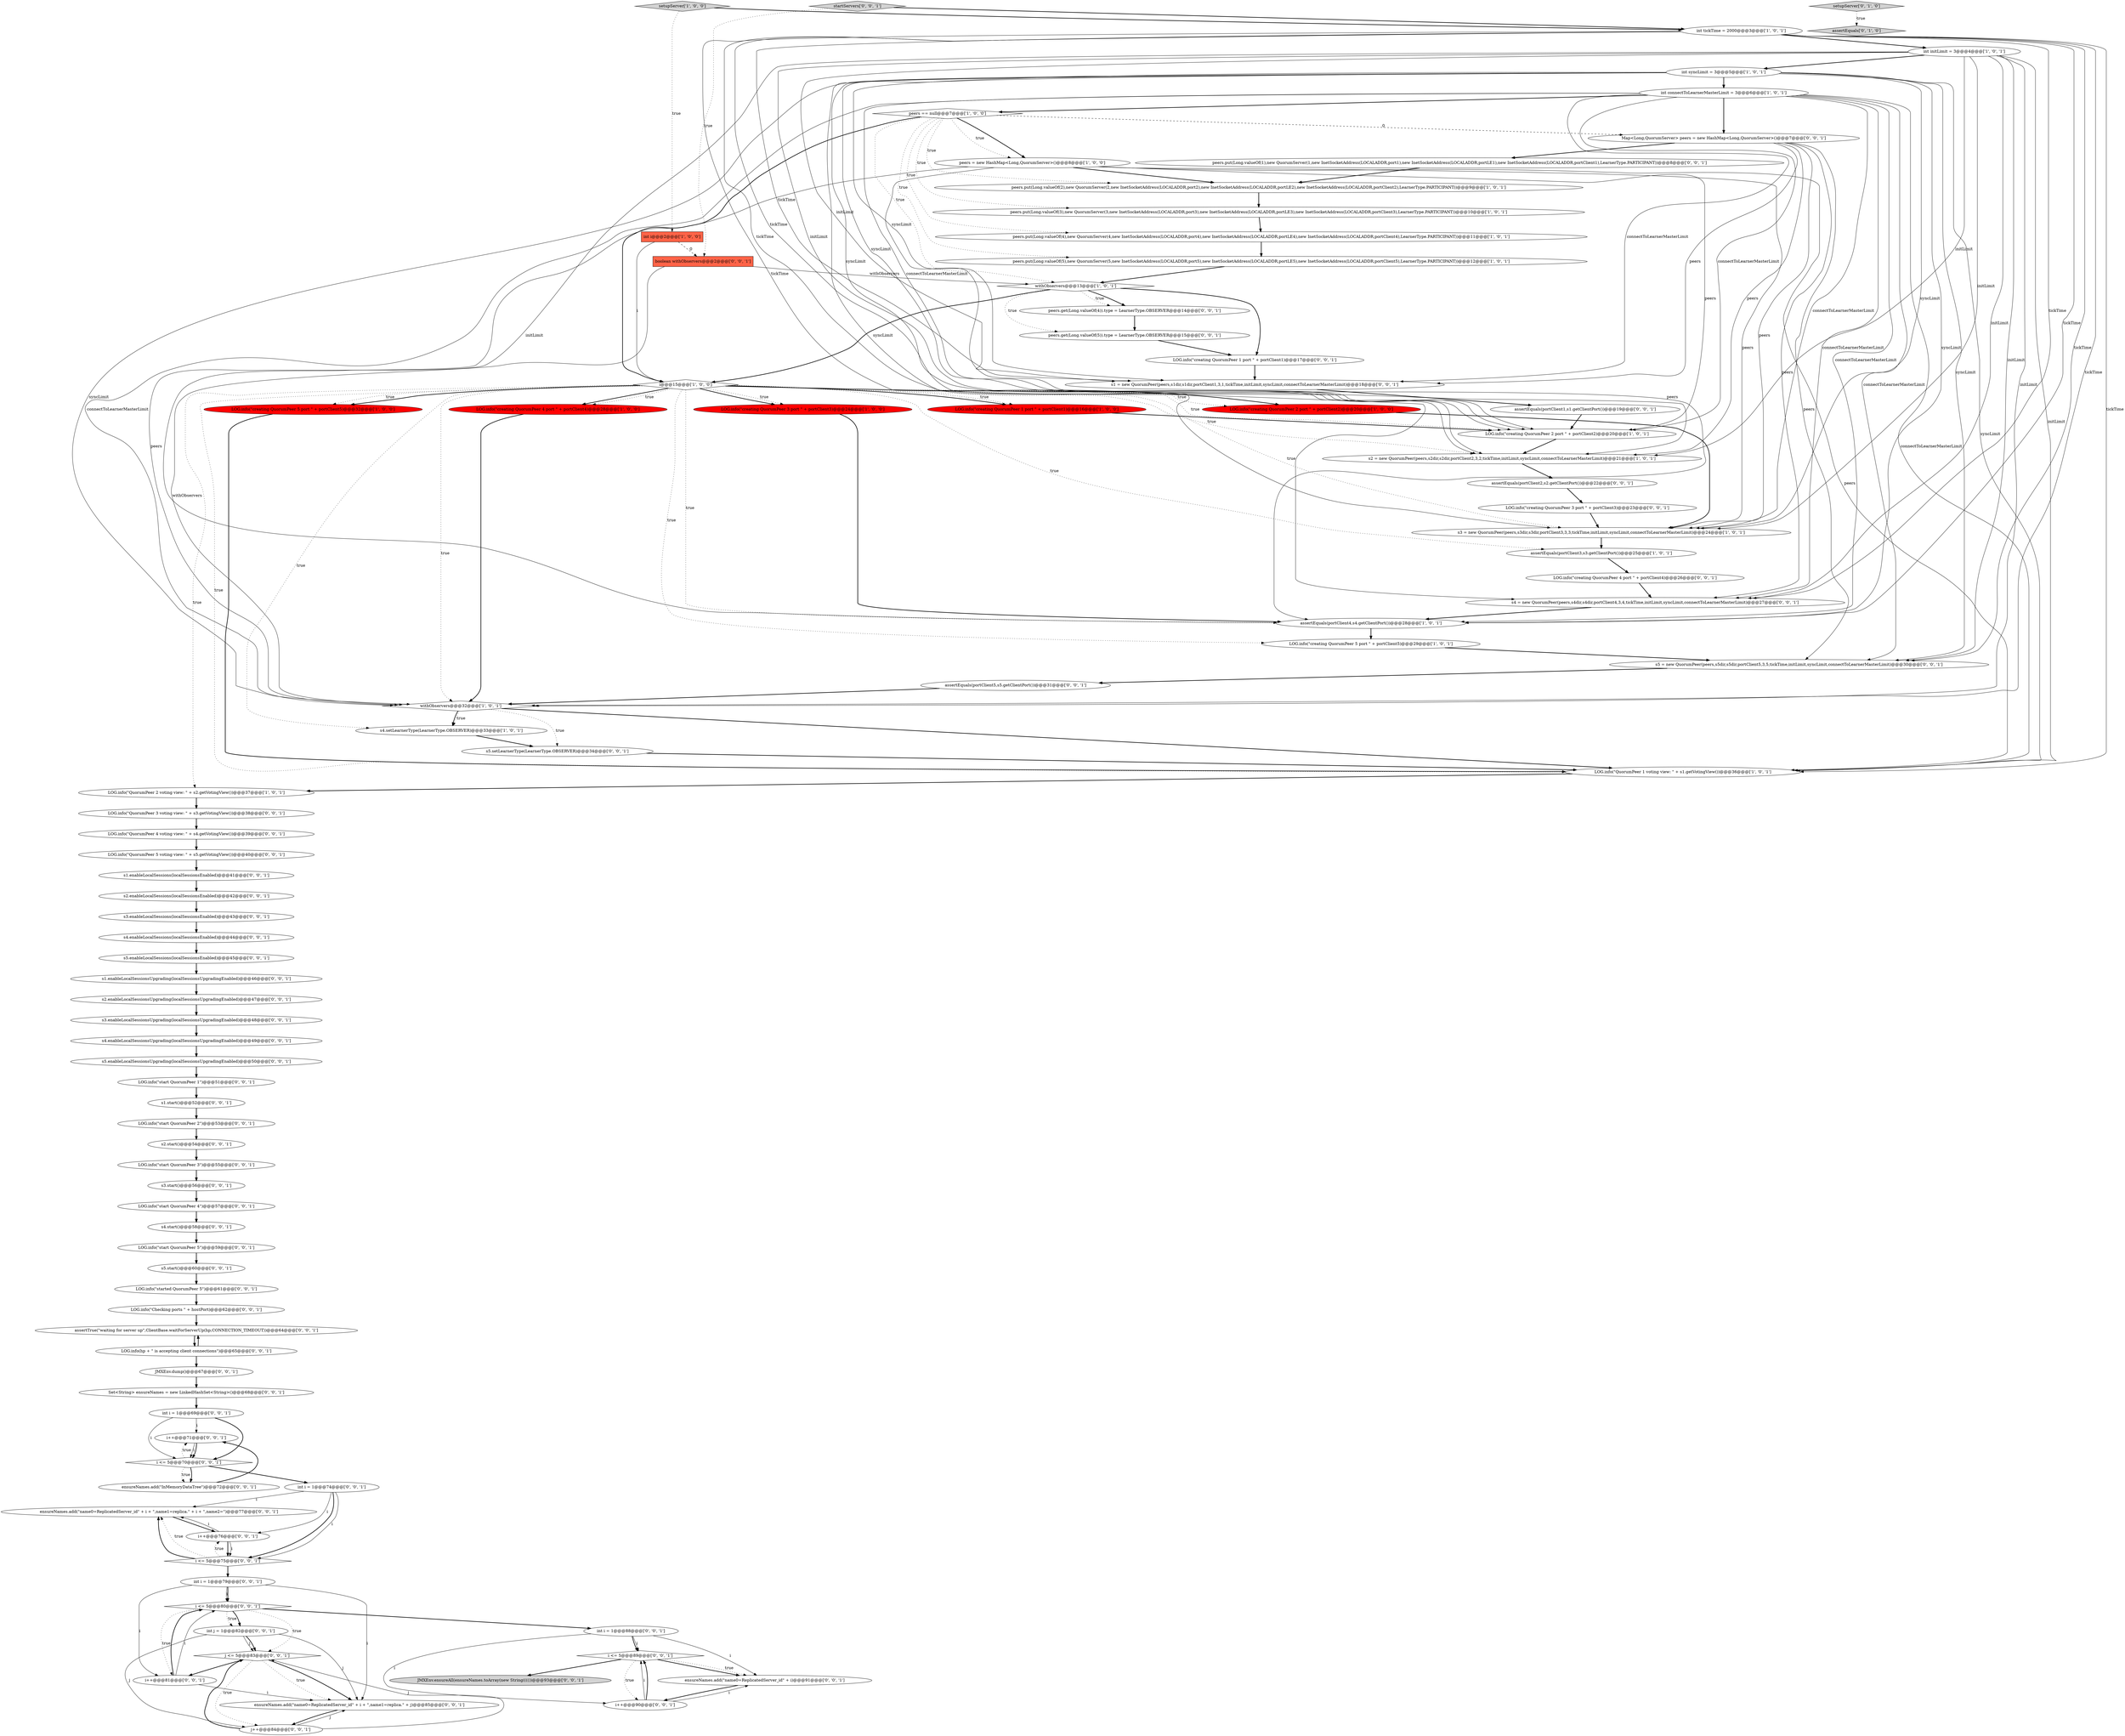 digraph {
80 [style = filled, label = "LOG.info(\"start QuorumPeer 1\")@@@51@@@['0', '0', '1']", fillcolor = white, shape = ellipse image = "AAA0AAABBB3BBB"];
6 [style = filled, label = "LOG.info(\"creating QuorumPeer 2 port \" + portClient2)@@@20@@@['1', '0', '0']", fillcolor = red, shape = ellipse image = "AAA1AAABBB1BBB"];
85 [style = filled, label = "s5.enableLocalSessionsUpgrading(localSessionsUpgradingEnabled)@@@50@@@['0', '0', '1']", fillcolor = white, shape = ellipse image = "AAA0AAABBB3BBB"];
30 [style = filled, label = "setupServer['0', '1', '0']", fillcolor = lightgray, shape = diamond image = "AAA0AAABBB2BBB"];
39 [style = filled, label = "assertEquals(portClient5,s5.getClientPort())@@@31@@@['0', '0', '1']", fillcolor = white, shape = ellipse image = "AAA0AAABBB3BBB"];
83 [style = filled, label = "JMXEnv.ensureAll(ensureNames.toArray(new String(((())@@@93@@@['0', '0', '1']", fillcolor = lightgray, shape = ellipse image = "AAA0AAABBB3BBB"];
52 [style = filled, label = "int i = 1@@@69@@@['0', '0', '1']", fillcolor = white, shape = ellipse image = "AAA0AAABBB3BBB"];
93 [style = filled, label = "j <= 5@@@83@@@['0', '0', '1']", fillcolor = white, shape = diamond image = "AAA0AAABBB3BBB"];
72 [style = filled, label = "peers.get(Long.valueOf(5)).type = LearnerType.OBSERVER@@@15@@@['0', '0', '1']", fillcolor = white, shape = ellipse image = "AAA0AAABBB3BBB"];
95 [style = filled, label = "i <= 5@@@89@@@['0', '0', '1']", fillcolor = white, shape = diamond image = "AAA0AAABBB3BBB"];
73 [style = filled, label = "LOG.info(\"creating QuorumPeer 3 port \" + portClient3)@@@23@@@['0', '0', '1']", fillcolor = white, shape = ellipse image = "AAA0AAABBB3BBB"];
57 [style = filled, label = "LOG.info(hp + \" is accepting client connections\")@@@65@@@['0', '0', '1']", fillcolor = white, shape = ellipse image = "AAA0AAABBB3BBB"];
40 [style = filled, label = "peers.get(Long.valueOf(4)).type = LearnerType.OBSERVER@@@14@@@['0', '0', '1']", fillcolor = white, shape = ellipse image = "AAA0AAABBB3BBB"];
51 [style = filled, label = "i <= 5@@@80@@@['0', '0', '1']", fillcolor = white, shape = diamond image = "AAA0AAABBB3BBB"];
8 [style = filled, label = "int initLimit = 3@@@4@@@['1', '0', '1']", fillcolor = white, shape = ellipse image = "AAA0AAABBB1BBB"];
78 [style = filled, label = "s4.enableLocalSessionsUpgrading(localSessionsUpgradingEnabled)@@@49@@@['0', '0', '1']", fillcolor = white, shape = ellipse image = "AAA0AAABBB3BBB"];
70 [style = filled, label = "i++@@@71@@@['0', '0', '1']", fillcolor = white, shape = ellipse image = "AAA0AAABBB3BBB"];
54 [style = filled, label = "LOG.info(\"QuorumPeer 5 voting view: \" + s5.getVotingView())@@@40@@@['0', '0', '1']", fillcolor = white, shape = ellipse image = "AAA0AAABBB3BBB"];
67 [style = filled, label = "LOG.info(\"start QuorumPeer 3\")@@@55@@@['0', '0', '1']", fillcolor = white, shape = ellipse image = "AAA0AAABBB3BBB"];
88 [style = filled, label = "s3.enableLocalSessions(localSessionsEnabled)@@@43@@@['0', '0', '1']", fillcolor = white, shape = ellipse image = "AAA0AAABBB3BBB"];
59 [style = filled, label = "startServers['0', '0', '1']", fillcolor = lightgray, shape = diamond image = "AAA0AAABBB3BBB"];
4 [style = filled, label = "assertEquals(portClient4,s4.getClientPort())@@@28@@@['1', '0', '1']", fillcolor = white, shape = ellipse image = "AAA0AAABBB1BBB"];
23 [style = filled, label = "peers.put(Long.valueOf(4),new QuorumServer(4,new InetSocketAddress(LOCALADDR,port4),new InetSocketAddress(LOCALADDR,portLE4),new InetSocketAddress(LOCALADDR,portClient4),LearnerType.PARTICIPANT))@@@11@@@['1', '0', '1']", fillcolor = white, shape = ellipse image = "AAA0AAABBB1BBB"];
77 [style = filled, label = "ensureNames.add(\"name0=ReplicatedServer_id\" + i + \",name1=replica.\" + i + \",name2=\")@@@77@@@['0', '0', '1']", fillcolor = white, shape = ellipse image = "AAA0AAABBB3BBB"];
76 [style = filled, label = "s5 = new QuorumPeer(peers,s5dir,s5dir,portClient5,3,5,tickTime,initLimit,syncLimit,connectToLearnerMasterLimit)@@@30@@@['0', '0', '1']", fillcolor = white, shape = ellipse image = "AAA0AAABBB3BBB"];
26 [style = filled, label = "peers = new HashMap<Long,QuorumServer>()@@@8@@@['1', '0', '0']", fillcolor = white, shape = ellipse image = "AAA0AAABBB1BBB"];
66 [style = filled, label = "LOG.info(\"creating QuorumPeer 1 port \" + portClient1)@@@17@@@['0', '0', '1']", fillcolor = white, shape = ellipse image = "AAA0AAABBB3BBB"];
32 [style = filled, label = "s1 = new QuorumPeer(peers,s1dir,s1dir,portClient1,3,1,tickTime,initLimit,syncLimit,connectToLearnerMasterLimit)@@@18@@@['0', '0', '1']", fillcolor = white, shape = ellipse image = "AAA0AAABBB3BBB"];
89 [style = filled, label = "i++@@@81@@@['0', '0', '1']", fillcolor = white, shape = ellipse image = "AAA0AAABBB3BBB"];
31 [style = filled, label = "s3.enableLocalSessionsUpgrading(localSessionsUpgradingEnabled)@@@48@@@['0', '0', '1']", fillcolor = white, shape = ellipse image = "AAA0AAABBB3BBB"];
9 [style = filled, label = "LOG.info(\"creating QuorumPeer 1 port \" + portClient1)@@@16@@@['1', '0', '0']", fillcolor = red, shape = ellipse image = "AAA1AAABBB1BBB"];
53 [style = filled, label = "i <= 5@@@75@@@['0', '0', '1']", fillcolor = white, shape = diamond image = "AAA0AAABBB3BBB"];
55 [style = filled, label = "JMXEnv.dump()@@@67@@@['0', '0', '1']", fillcolor = white, shape = ellipse image = "AAA0AAABBB3BBB"];
3 [style = filled, label = "assertEquals(portClient3,s3.getClientPort())@@@25@@@['1', '0', '1']", fillcolor = white, shape = ellipse image = "AAA0AAABBB1BBB"];
60 [style = filled, label = "s1.enableLocalSessions(localSessionsEnabled)@@@41@@@['0', '0', '1']", fillcolor = white, shape = ellipse image = "AAA0AAABBB3BBB"];
79 [style = filled, label = "int i = 1@@@88@@@['0', '0', '1']", fillcolor = white, shape = ellipse image = "AAA0AAABBB3BBB"];
94 [style = filled, label = "s2.enableLocalSessions(localSessionsEnabled)@@@42@@@['0', '0', '1']", fillcolor = white, shape = ellipse image = "AAA0AAABBB3BBB"];
20 [style = filled, label = "peers == null@@@7@@@['1', '0', '0']", fillcolor = white, shape = diamond image = "AAA0AAABBB1BBB"];
38 [style = filled, label = "s1.enableLocalSessionsUpgrading(localSessionsUpgradingEnabled)@@@46@@@['0', '0', '1']", fillcolor = white, shape = ellipse image = "AAA0AAABBB3BBB"];
62 [style = filled, label = "int i = 1@@@74@@@['0', '0', '1']", fillcolor = white, shape = ellipse image = "AAA0AAABBB3BBB"];
56 [style = filled, label = "assertEquals(portClient1,s1.getClientPort())@@@19@@@['0', '0', '1']", fillcolor = white, shape = ellipse image = "AAA0AAABBB3BBB"];
91 [style = filled, label = "ensureNames.add(\"name0=ReplicatedServer_id\" + i)@@@91@@@['0', '0', '1']", fillcolor = white, shape = ellipse image = "AAA0AAABBB3BBB"];
25 [style = filled, label = "setupServer['1', '0', '0']", fillcolor = lightgray, shape = diamond image = "AAA0AAABBB1BBB"];
84 [style = filled, label = "i++@@@90@@@['0', '0', '1']", fillcolor = white, shape = ellipse image = "AAA0AAABBB3BBB"];
69 [style = filled, label = "s5.enableLocalSessions(localSessionsEnabled)@@@45@@@['0', '0', '1']", fillcolor = white, shape = ellipse image = "AAA0AAABBB3BBB"];
44 [style = filled, label = "ensureNames.add(\"InMemoryDataTree\")@@@72@@@['0', '0', '1']", fillcolor = white, shape = ellipse image = "AAA0AAABBB3BBB"];
5 [style = filled, label = "i@@@15@@@['1', '0', '0']", fillcolor = white, shape = diamond image = "AAA0AAABBB1BBB"];
42 [style = filled, label = "i <= 5@@@70@@@['0', '0', '1']", fillcolor = white, shape = diamond image = "AAA0AAABBB3BBB"];
45 [style = filled, label = "s2.start()@@@54@@@['0', '0', '1']", fillcolor = white, shape = ellipse image = "AAA0AAABBB3BBB"];
21 [style = filled, label = "withObservers@@@13@@@['1', '0', '1']", fillcolor = white, shape = diamond image = "AAA0AAABBB1BBB"];
81 [style = filled, label = "ensureNames.add(\"name0=ReplicatedServer_id\" + i + \",name1=replica.\" + j)@@@85@@@['0', '0', '1']", fillcolor = white, shape = ellipse image = "AAA0AAABBB3BBB"];
82 [style = filled, label = "s2.enableLocalSessionsUpgrading(localSessionsUpgradingEnabled)@@@47@@@['0', '0', '1']", fillcolor = white, shape = ellipse image = "AAA0AAABBB3BBB"];
28 [style = filled, label = "int i@@@2@@@['1', '0', '0']", fillcolor = tomato, shape = box image = "AAA0AAABBB1BBB"];
27 [style = filled, label = "s4.setLearnerType(LearnerType.OBSERVER)@@@33@@@['1', '0', '1']", fillcolor = white, shape = ellipse image = "AAA0AAABBB1BBB"];
86 [style = filled, label = "LOG.info(\"start QuorumPeer 4\")@@@57@@@['0', '0', '1']", fillcolor = white, shape = ellipse image = "AAA0AAABBB3BBB"];
35 [style = filled, label = "s5.start()@@@60@@@['0', '0', '1']", fillcolor = white, shape = ellipse image = "AAA0AAABBB3BBB"];
74 [style = filled, label = "i++@@@76@@@['0', '0', '1']", fillcolor = white, shape = ellipse image = "AAA0AAABBB3BBB"];
24 [style = filled, label = "peers.put(Long.valueOf(3),new QuorumServer(3,new InetSocketAddress(LOCALADDR,port3),new InetSocketAddress(LOCALADDR,portLE3),new InetSocketAddress(LOCALADDR,portClient3),LearnerType.PARTICIPANT))@@@10@@@['1', '0', '1']", fillcolor = white, shape = ellipse image = "AAA0AAABBB1BBB"];
13 [style = filled, label = "LOG.info(\"creating QuorumPeer 2 port \" + portClient2)@@@20@@@['1', '0', '1']", fillcolor = white, shape = ellipse image = "AAA0AAABBB1BBB"];
18 [style = filled, label = "s2 = new QuorumPeer(peers,s2dir,s2dir,portClient2,3,2,tickTime,initLimit,syncLimit,connectToLearnerMasterLimit)@@@21@@@['1', '0', '1']", fillcolor = white, shape = ellipse image = "AAA0AAABBB1BBB"];
58 [style = filled, label = "assertEquals(portClient2,s2.getClientPort())@@@22@@@['0', '0', '1']", fillcolor = white, shape = ellipse image = "AAA0AAABBB3BBB"];
34 [style = filled, label = "LOG.info(\"Checking ports \" + hostPort)@@@62@@@['0', '0', '1']", fillcolor = white, shape = ellipse image = "AAA0AAABBB3BBB"];
63 [style = filled, label = "LOG.info(\"QuorumPeer 3 voting view: \" + s3.getVotingView())@@@38@@@['0', '0', '1']", fillcolor = white, shape = ellipse image = "AAA0AAABBB3BBB"];
16 [style = filled, label = "LOG.info(\"creating QuorumPeer 4 port \" + portClient4)@@@28@@@['1', '0', '0']", fillcolor = red, shape = ellipse image = "AAA1AAABBB1BBB"];
10 [style = filled, label = "int connectToLearnerMasterLimit = 3@@@6@@@['1', '0', '1']", fillcolor = white, shape = ellipse image = "AAA0AAABBB1BBB"];
14 [style = filled, label = "peers.put(Long.valueOf(2),new QuorumServer(2,new InetSocketAddress(LOCALADDR,port2),new InetSocketAddress(LOCALADDR,portLE2),new InetSocketAddress(LOCALADDR,portClient2),LearnerType.PARTICIPANT))@@@9@@@['1', '0', '1']", fillcolor = white, shape = ellipse image = "AAA0AAABBB1BBB"];
36 [style = filled, label = "s4.start()@@@58@@@['0', '0', '1']", fillcolor = white, shape = ellipse image = "AAA0AAABBB3BBB"];
2 [style = filled, label = "LOG.info(\"QuorumPeer 2 voting view: \" + s2.getVotingView())@@@37@@@['1', '0', '1']", fillcolor = white, shape = ellipse image = "AAA0AAABBB1BBB"];
15 [style = filled, label = "LOG.info(\"creating QuorumPeer 3 port \" + portClient3)@@@24@@@['1', '0', '0']", fillcolor = red, shape = ellipse image = "AAA1AAABBB1BBB"];
49 [style = filled, label = "assertTrue(\"waiting for server up\",ClientBase.waitForServerUp(hp,CONNECTION_TIMEOUT))@@@64@@@['0', '0', '1']", fillcolor = white, shape = ellipse image = "AAA0AAABBB3BBB"];
19 [style = filled, label = "LOG.info(\"QuorumPeer 1 voting view: \" + s1.getVotingView())@@@36@@@['1', '0', '1']", fillcolor = white, shape = ellipse image = "AAA0AAABBB1BBB"];
33 [style = filled, label = "boolean withObservers@@@2@@@['0', '0', '1']", fillcolor = tomato, shape = box image = "AAA0AAABBB3BBB"];
17 [style = filled, label = "peers.put(Long.valueOf(5),new QuorumServer(5,new InetSocketAddress(LOCALADDR,port5),new InetSocketAddress(LOCALADDR,portLE5),new InetSocketAddress(LOCALADDR,portClient5),LearnerType.PARTICIPANT))@@@12@@@['1', '0', '1']", fillcolor = white, shape = ellipse image = "AAA0AAABBB1BBB"];
48 [style = filled, label = "s4 = new QuorumPeer(peers,s4dir,s4dir,portClient4,3,4,tickTime,initLimit,syncLimit,connectToLearnerMasterLimit)@@@27@@@['0', '0', '1']", fillcolor = white, shape = ellipse image = "AAA0AAABBB3BBB"];
92 [style = filled, label = "LOG.info(\"creating QuorumPeer 4 port \" + portClient4)@@@26@@@['0', '0', '1']", fillcolor = white, shape = ellipse image = "AAA0AAABBB3BBB"];
0 [style = filled, label = "int tickTime = 2000@@@3@@@['1', '0', '1']", fillcolor = white, shape = ellipse image = "AAA0AAABBB1BBB"];
7 [style = filled, label = "LOG.info(\"creating QuorumPeer 5 port \" + portClient5)@@@32@@@['1', '0', '0']", fillcolor = red, shape = ellipse image = "AAA1AAABBB1BBB"];
61 [style = filled, label = "LOG.info(\"start QuorumPeer 5\")@@@59@@@['0', '0', '1']", fillcolor = white, shape = ellipse image = "AAA0AAABBB3BBB"];
11 [style = filled, label = "int syncLimit = 3@@@5@@@['1', '0', '1']", fillcolor = white, shape = ellipse image = "AAA0AAABBB1BBB"];
47 [style = filled, label = "s5.setLearnerType(LearnerType.OBSERVER)@@@34@@@['0', '0', '1']", fillcolor = white, shape = ellipse image = "AAA0AAABBB3BBB"];
50 [style = filled, label = "j++@@@84@@@['0', '0', '1']", fillcolor = white, shape = ellipse image = "AAA0AAABBB3BBB"];
65 [style = filled, label = "Map<Long,QuorumServer> peers = new HashMap<Long,QuorumServer>()@@@7@@@['0', '0', '1']", fillcolor = white, shape = ellipse image = "AAA0AAABBB3BBB"];
12 [style = filled, label = "LOG.info(\"creating QuorumPeer 5 port \" + portClient5)@@@29@@@['1', '0', '1']", fillcolor = white, shape = ellipse image = "AAA0AAABBB1BBB"];
46 [style = filled, label = "s1.start()@@@52@@@['0', '0', '1']", fillcolor = white, shape = ellipse image = "AAA0AAABBB3BBB"];
37 [style = filled, label = "Set<String> ensureNames = new LinkedHashSet<String>()@@@68@@@['0', '0', '1']", fillcolor = white, shape = ellipse image = "AAA0AAABBB3BBB"];
43 [style = filled, label = "LOG.info(\"QuorumPeer 4 voting view: \" + s4.getVotingView())@@@39@@@['0', '0', '1']", fillcolor = white, shape = ellipse image = "AAA0AAABBB3BBB"];
68 [style = filled, label = "int j = 1@@@82@@@['0', '0', '1']", fillcolor = white, shape = ellipse image = "AAA0AAABBB3BBB"];
29 [style = filled, label = "assertEquals['0', '1', '0']", fillcolor = lightgray, shape = diamond image = "AAA0AAABBB2BBB"];
64 [style = filled, label = "s3.start()@@@56@@@['0', '0', '1']", fillcolor = white, shape = ellipse image = "AAA0AAABBB3BBB"];
1 [style = filled, label = "withObservers@@@32@@@['1', '0', '1']", fillcolor = white, shape = diamond image = "AAA0AAABBB1BBB"];
71 [style = filled, label = "int i = 1@@@79@@@['0', '0', '1']", fillcolor = white, shape = ellipse image = "AAA0AAABBB3BBB"];
22 [style = filled, label = "s3 = new QuorumPeer(peers,s3dir,s3dir,portClient3,3,3,tickTime,initLimit,syncLimit,connectToLearnerMasterLimit)@@@24@@@['1', '0', '1']", fillcolor = white, shape = ellipse image = "AAA0AAABBB1BBB"];
87 [style = filled, label = "LOG.info(\"start QuorumPeer 2\")@@@53@@@['0', '0', '1']", fillcolor = white, shape = ellipse image = "AAA0AAABBB3BBB"];
75 [style = filled, label = "LOG.info(\"started QuorumPeer 5\")@@@61@@@['0', '0', '1']", fillcolor = white, shape = ellipse image = "AAA0AAABBB3BBB"];
90 [style = filled, label = "s4.enableLocalSessions(localSessionsEnabled)@@@44@@@['0', '0', '1']", fillcolor = white, shape = ellipse image = "AAA0AAABBB3BBB"];
41 [style = filled, label = "peers.put(Long.valueOf(1),new QuorumServer(1,new InetSocketAddress(LOCALADDR,port1),new InetSocketAddress(LOCALADDR,portLE1),new InetSocketAddress(LOCALADDR,portClient1),LearnerType.PARTICIPANT))@@@8@@@['0', '0', '1']", fillcolor = white, shape = ellipse image = "AAA0AAABBB3BBB"];
87->45 [style = bold, label=""];
14->24 [style = bold, label=""];
69->38 [style = bold, label=""];
5->9 [style = bold, label=""];
8->4 [style = solid, label="initLimit"];
68->81 [style = solid, label="j"];
3->92 [style = bold, label=""];
6->22 [style = bold, label=""];
5->18 [style = dotted, label="true"];
20->26 [style = bold, label=""];
26->13 [style = solid, label="peers"];
5->19 [style = dotted, label="true"];
48->4 [style = bold, label=""];
5->1 [style = dotted, label="true"];
21->72 [style = dotted, label="true"];
1->27 [style = bold, label=""];
11->1 [style = solid, label="syncLimit"];
11->48 [style = solid, label="syncLimit"];
5->15 [style = bold, label=""];
64->86 [style = bold, label=""];
11->19 [style = solid, label="syncLimit"];
25->28 [style = dotted, label="true"];
5->12 [style = dotted, label="true"];
51->89 [style = dotted, label="true"];
95->84 [style = dotted, label="true"];
58->73 [style = bold, label=""];
5->13 [style = dotted, label="true"];
42->44 [style = bold, label=""];
52->70 [style = solid, label="i"];
62->53 [style = bold, label=""];
70->42 [style = solid, label="i"];
10->4 [style = solid, label="connectToLearnerMasterLimit"];
5->22 [style = dotted, label="true"];
0->76 [style = solid, label="tickTime"];
89->81 [style = solid, label="i"];
2->63 [style = bold, label=""];
26->4 [style = solid, label="peers"];
0->8 [style = bold, label=""];
89->51 [style = bold, label=""];
65->48 [style = solid, label="peers"];
51->93 [style = dotted, label="true"];
5->9 [style = dotted, label="true"];
11->76 [style = solid, label="syncLimit"];
23->17 [style = bold, label=""];
79->95 [style = bold, label=""];
86->36 [style = bold, label=""];
60->94 [style = bold, label=""];
40->72 [style = bold, label=""];
8->11 [style = bold, label=""];
17->21 [style = bold, label=""];
74->53 [style = solid, label="i"];
8->32 [style = solid, label="initLimit"];
65->32 [style = solid, label="peers"];
55->37 [style = bold, label=""];
10->13 [style = solid, label="connectToLearnerMasterLimit"];
1->27 [style = dotted, label="true"];
63->43 [style = bold, label=""];
32->56 [style = bold, label=""];
28->33 [style = dashed, label="0"];
71->51 [style = solid, label="i"];
50->93 [style = solid, label="j"];
67->64 [style = bold, label=""];
88->90 [style = bold, label=""];
10->22 [style = solid, label="connectToLearnerMasterLimit"];
20->24 [style = dotted, label="true"];
54->60 [style = bold, label=""];
10->18 [style = solid, label="connectToLearnerMasterLimit"];
57->55 [style = bold, label=""];
8->19 [style = solid, label="initLimit"];
46->87 [style = bold, label=""];
20->26 [style = dotted, label="true"];
51->79 [style = bold, label=""];
26->14 [style = bold, label=""];
11->4 [style = solid, label="syncLimit"];
77->74 [style = bold, label=""];
5->6 [style = dotted, label="true"];
19->2 [style = bold, label=""];
0->4 [style = solid, label="tickTime"];
5->3 [style = dotted, label="true"];
8->18 [style = solid, label="initLimit"];
5->4 [style = dotted, label="true"];
62->77 [style = solid, label="i"];
42->70 [style = dotted, label="true"];
10->76 [style = solid, label="connectToLearnerMasterLimit"];
30->29 [style = dotted, label="true"];
52->42 [style = bold, label=""];
5->6 [style = bold, label=""];
95->91 [style = bold, label=""];
74->77 [style = solid, label="i"];
5->7 [style = dotted, label="true"];
10->65 [style = bold, label=""];
56->13 [style = bold, label=""];
10->32 [style = solid, label="connectToLearnerMasterLimit"];
21->40 [style = dotted, label="true"];
0->13 [style = solid, label="tickTime"];
84->91 [style = solid, label="i"];
0->22 [style = solid, label="tickTime"];
5->7 [style = bold, label=""];
0->32 [style = solid, label="tickTime"];
1->19 [style = bold, label=""];
27->47 [style = bold, label=""];
10->48 [style = solid, label="connectToLearnerMasterLimit"];
8->13 [style = solid, label="initLimit"];
13->18 [style = bold, label=""];
21->66 [style = bold, label=""];
85->80 [style = bold, label=""];
11->32 [style = solid, label="syncLimit"];
8->76 [style = solid, label="initLimit"];
25->0 [style = bold, label=""];
50->93 [style = bold, label=""];
68->93 [style = solid, label="j"];
51->68 [style = dotted, label="true"];
26->22 [style = solid, label="peers"];
62->74 [style = solid, label="i"];
53->74 [style = dotted, label="true"];
71->89 [style = solid, label="i"];
42->44 [style = dotted, label="true"];
59->33 [style = dotted, label="true"];
34->49 [style = bold, label=""];
20->17 [style = dotted, label="true"];
93->81 [style = dotted, label="true"];
35->75 [style = bold, label=""];
65->41 [style = bold, label=""];
20->14 [style = dotted, label="true"];
78->85 [style = bold, label=""];
5->15 [style = dotted, label="true"];
70->42 [style = bold, label=""];
5->16 [style = bold, label=""];
21->5 [style = bold, label=""];
68->50 [style = solid, label="j"];
18->58 [style = bold, label=""];
16->1 [style = bold, label=""];
0->48 [style = solid, label="tickTime"];
62->53 [style = solid, label="i"];
11->10 [style = bold, label=""];
68->93 [style = bold, label=""];
76->39 [style = bold, label=""];
20->23 [style = dotted, label="true"];
5->16 [style = dotted, label="true"];
5->27 [style = dotted, label="true"];
1->47 [style = dotted, label="true"];
4->12 [style = bold, label=""];
39->1 [style = bold, label=""];
12->76 [style = bold, label=""];
37->52 [style = bold, label=""];
42->62 [style = bold, label=""];
44->70 [style = bold, label=""];
91->84 [style = bold, label=""];
84->95 [style = solid, label="i"];
65->22 [style = solid, label="peers"];
43->54 [style = bold, label=""];
7->19 [style = bold, label=""];
31->78 [style = bold, label=""];
93->89 [style = bold, label=""];
90->69 [style = bold, label=""];
41->14 [style = bold, label=""];
53->77 [style = bold, label=""];
84->95 [style = bold, label=""];
5->2 [style = dotted, label="true"];
24->23 [style = bold, label=""];
0->19 [style = solid, label="tickTime"];
61->35 [style = bold, label=""];
71->51 [style = bold, label=""];
10->20 [style = bold, label=""];
65->18 [style = solid, label="peers"];
94->88 [style = bold, label=""];
10->1 [style = solid, label="connectToLearnerMasterLimit"];
65->76 [style = solid, label="peers"];
92->48 [style = bold, label=""];
11->13 [style = solid, label="syncLimit"];
26->1 [style = solid, label="peers"];
38->82 [style = bold, label=""];
0->1 [style = solid, label="tickTime"];
26->19 [style = solid, label="peers"];
0->18 [style = solid, label="tickTime"];
51->68 [style = bold, label=""];
79->91 [style = solid, label="i"];
52->42 [style = solid, label="i"];
45->67 [style = bold, label=""];
95->83 [style = bold, label=""];
20->21 [style = dotted, label="true"];
10->19 [style = solid, label="connectToLearnerMasterLimit"];
79->84 [style = solid, label="i"];
93->81 [style = bold, label=""];
73->22 [style = bold, label=""];
74->53 [style = bold, label=""];
81->50 [style = bold, label=""];
11->22 [style = solid, label="syncLimit"];
20->5 [style = bold, label=""];
53->71 [style = bold, label=""];
22->3 [style = bold, label=""];
80->46 [style = bold, label=""];
11->18 [style = solid, label="syncLimit"];
8->1 [style = solid, label="initLimit"];
93->50 [style = dotted, label="true"];
89->51 [style = solid, label="i"];
50->81 [style = solid, label="j"];
47->19 [style = bold, label=""];
15->4 [style = bold, label=""];
8->48 [style = solid, label="initLimit"];
71->81 [style = solid, label="i"];
21->40 [style = bold, label=""];
75->34 [style = bold, label=""];
57->49 [style = bold, label=""];
79->95 [style = solid, label="i"];
82->31 [style = bold, label=""];
72->66 [style = bold, label=""];
36->61 [style = bold, label=""];
8->22 [style = solid, label="initLimit"];
33->1 [style = solid, label="withObservers"];
59->0 [style = bold, label=""];
20->65 [style = dashed, label="0"];
33->21 [style = solid, label="withObservers"];
49->57 [style = bold, label=""];
66->32 [style = bold, label=""];
53->77 [style = dotted, label="true"];
9->13 [style = bold, label=""];
95->91 [style = dotted, label="true"];
28->5 [style = solid, label="i"];
}
